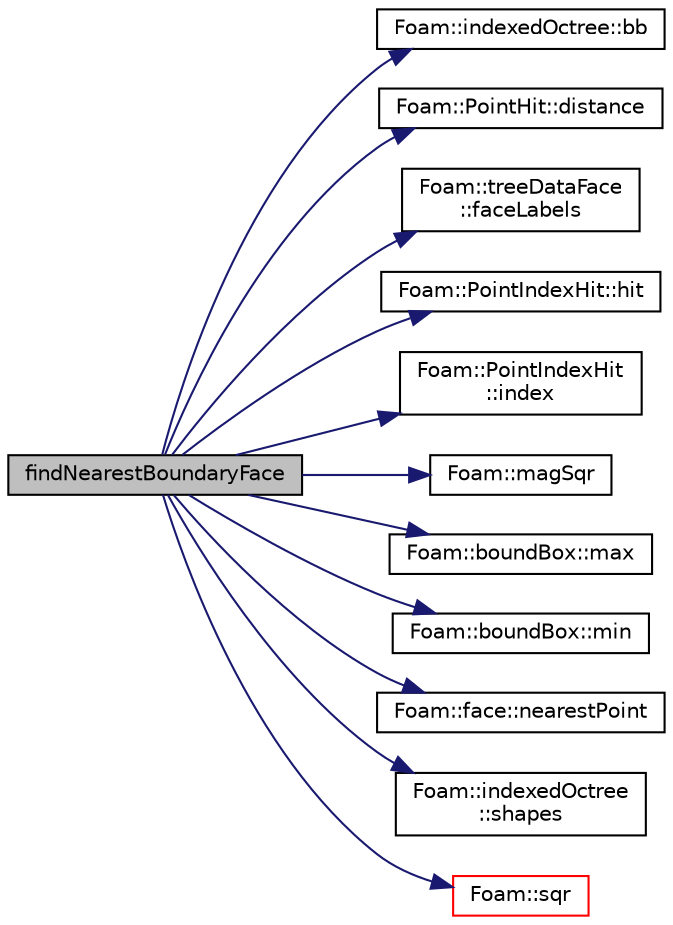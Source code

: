 digraph "findNearestBoundaryFace"
{
  bgcolor="transparent";
  edge [fontname="Helvetica",fontsize="10",labelfontname="Helvetica",labelfontsize="10"];
  node [fontname="Helvetica",fontsize="10",shape=record];
  rankdir="LR";
  Node1 [label="findNearestBoundaryFace",height=0.2,width=0.4,color="black", fillcolor="grey75", style="filled", fontcolor="black"];
  Node1 -> Node2 [color="midnightblue",fontsize="10",style="solid",fontname="Helvetica"];
  Node2 [label="Foam::indexedOctree::bb",height=0.2,width=0.4,color="black",URL="$a01054.html#af955c64dcfefdc4ac1d969621016d443",tooltip="Top bounding box. "];
  Node1 -> Node3 [color="midnightblue",fontsize="10",style="solid",fontname="Helvetica"];
  Node3 [label="Foam::PointHit::distance",height=0.2,width=0.4,color="black",URL="$a01882.html#a6fc60097ee4a2ef28aa08c9d11269046",tooltip="Return distance to hit. "];
  Node1 -> Node4 [color="midnightblue",fontsize="10",style="solid",fontname="Helvetica"];
  Node4 [label="Foam::treeDataFace\l::faceLabels",height=0.2,width=0.4,color="black",URL="$a02670.html#ad34c8e741f054aecf4dfd0775edc5bea"];
  Node1 -> Node5 [color="midnightblue",fontsize="10",style="solid",fontname="Helvetica"];
  Node5 [label="Foam::PointIndexHit::hit",height=0.2,width=0.4,color="black",URL="$a01884.html#ad963d38a624b8bf8b37c210109dba03c",tooltip="Is there a hit. "];
  Node1 -> Node6 [color="midnightblue",fontsize="10",style="solid",fontname="Helvetica"];
  Node6 [label="Foam::PointIndexHit\l::index",height=0.2,width=0.4,color="black",URL="$a01884.html#a7d1e8acadb27bd2b4e61457d47b71b6f",tooltip="Return index. "];
  Node1 -> Node7 [color="midnightblue",fontsize="10",style="solid",fontname="Helvetica"];
  Node7 [label="Foam::magSqr",height=0.2,width=0.4,color="black",URL="$a10725.html#ae6fff2c6981e6d9618aa5038e69def6e"];
  Node1 -> Node8 [color="midnightblue",fontsize="10",style="solid",fontname="Helvetica"];
  Node8 [label="Foam::boundBox::max",height=0.2,width=0.4,color="black",URL="$a00155.html#a264800db5fd48c1d4541fd05cab1d40f",tooltip="Maximum describing the bounding box. "];
  Node1 -> Node9 [color="midnightblue",fontsize="10",style="solid",fontname="Helvetica"];
  Node9 [label="Foam::boundBox::min",height=0.2,width=0.4,color="black",URL="$a00155.html#a1dd50affef9a273ab682ccbf33df7b32",tooltip="Minimum describing the bounding box. "];
  Node1 -> Node10 [color="midnightblue",fontsize="10",style="solid",fontname="Helvetica"];
  Node10 [label="Foam::face::nearestPoint",height=0.2,width=0.4,color="black",URL="$a00715.html#a8313d5377dfbfd6b927801f995198964",tooltip="Return nearest point to face. "];
  Node1 -> Node11 [color="midnightblue",fontsize="10",style="solid",fontname="Helvetica"];
  Node11 [label="Foam::indexedOctree\l::shapes",height=0.2,width=0.4,color="black",URL="$a01054.html#abd186b2cbd8c6def61dc033a4892b847",tooltip="Reference to shape. "];
  Node1 -> Node12 [color="midnightblue",fontsize="10",style="solid",fontname="Helvetica"];
  Node12 [label="Foam::sqr",height=0.2,width=0.4,color="red",URL="$a10725.html#a277dc11c581d53826ab5090b08f3b17b"];
}
